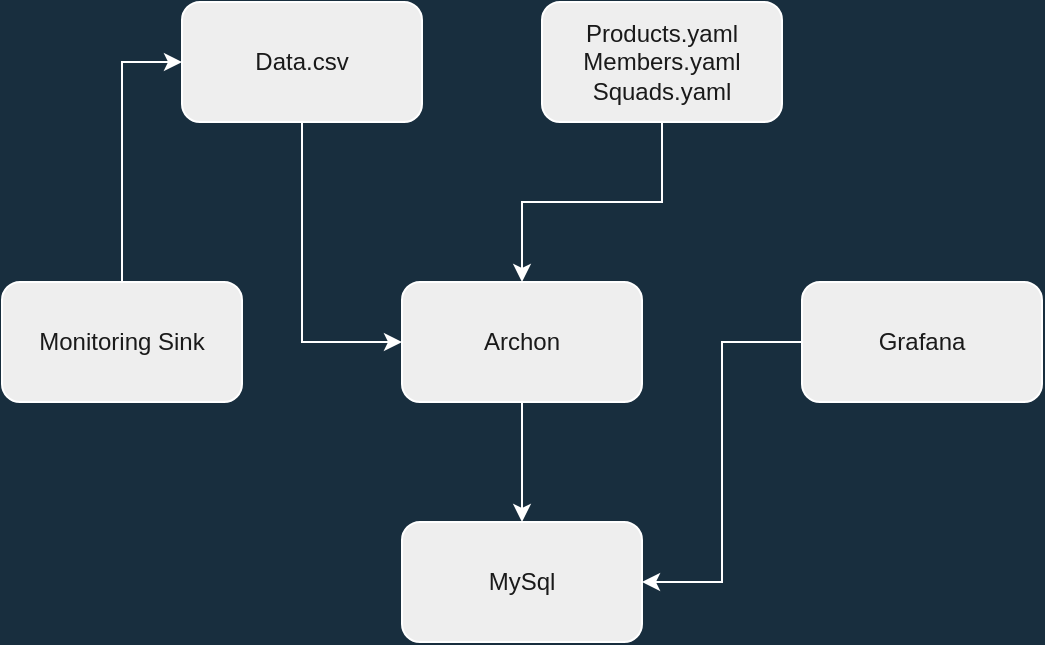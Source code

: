 <mxfile>
    <diagram id="9HC-5Oe25mxIpZVivqlj" name="arq">
        <mxGraphModel dx="596" dy="419" grid="1" gridSize="10" guides="1" tooltips="1" connect="1" arrows="1" fold="1" page="1" pageScale="1" pageWidth="827" pageHeight="1169" background="#182E3E" math="0" shadow="0">
            <root>
                <mxCell id="0"/>
                <mxCell id="1" parent="0"/>
                <mxCell id="6" style="edgeStyle=orthogonalEdgeStyle;rounded=0;orthogonalLoop=1;jettySize=auto;html=1;entryX=0;entryY=0.5;entryDx=0;entryDy=0;labelBackgroundColor=#182E3E;strokeColor=#FFFFFF;fontColor=#FFFFFF;" edge="1" parent="1" source="2" target="7">
                    <mxGeometry relative="1" as="geometry">
                        <mxPoint x="210" y="200" as="targetPoint"/>
                    </mxGeometry>
                </mxCell>
                <mxCell id="2" value="Monitoring Sink" style="rounded=1;whiteSpace=wrap;html=1;fillColor=#EEEEEE;strokeColor=#FFFFFF;fontColor=#1A1A1A;" vertex="1" parent="1">
                    <mxGeometry x="50" y="170" width="120" height="60" as="geometry"/>
                </mxCell>
                <mxCell id="11" style="edgeStyle=orthogonalEdgeStyle;rounded=0;orthogonalLoop=1;jettySize=auto;html=1;labelBackgroundColor=#182E3E;strokeColor=#FFFFFF;fontColor=#FFFFFF;" edge="1" parent="1" source="3" target="4">
                    <mxGeometry relative="1" as="geometry"/>
                </mxCell>
                <mxCell id="3" value="Archon" style="rounded=1;whiteSpace=wrap;html=1;fillColor=#EEEEEE;strokeColor=#FFFFFF;fontColor=#1A1A1A;" vertex="1" parent="1">
                    <mxGeometry x="250" y="170" width="120" height="60" as="geometry"/>
                </mxCell>
                <mxCell id="4" value="MySql" style="rounded=1;whiteSpace=wrap;html=1;fillColor=#EEEEEE;strokeColor=#FFFFFF;fontColor=#1A1A1A;" vertex="1" parent="1">
                    <mxGeometry x="250" y="290" width="120" height="60" as="geometry"/>
                </mxCell>
                <mxCell id="12" style="edgeStyle=orthogonalEdgeStyle;rounded=0;orthogonalLoop=1;jettySize=auto;html=1;entryX=1;entryY=0.5;entryDx=0;entryDy=0;labelBackgroundColor=#182E3E;strokeColor=#FFFFFF;fontColor=#FFFFFF;" edge="1" parent="1" source="5" target="4">
                    <mxGeometry relative="1" as="geometry"/>
                </mxCell>
                <mxCell id="5" value="Grafana" style="rounded=1;whiteSpace=wrap;html=1;fillColor=#EEEEEE;strokeColor=#FFFFFF;fontColor=#1A1A1A;" vertex="1" parent="1">
                    <mxGeometry x="450" y="170" width="120" height="60" as="geometry"/>
                </mxCell>
                <mxCell id="9" style="edgeStyle=orthogonalEdgeStyle;rounded=0;orthogonalLoop=1;jettySize=auto;html=1;entryX=0;entryY=0.5;entryDx=0;entryDy=0;labelBackgroundColor=#182E3E;strokeColor=#FFFFFF;fontColor=#FFFFFF;" edge="1" parent="1" source="7" target="3">
                    <mxGeometry relative="1" as="geometry"/>
                </mxCell>
                <mxCell id="7" value="Data.csv" style="rounded=1;whiteSpace=wrap;html=1;fillColor=#EEEEEE;strokeColor=#FFFFFF;fontColor=#1A1A1A;" vertex="1" parent="1">
                    <mxGeometry x="140" y="30" width="120" height="60" as="geometry"/>
                </mxCell>
                <mxCell id="10" style="edgeStyle=orthogonalEdgeStyle;rounded=0;orthogonalLoop=1;jettySize=auto;html=1;labelBackgroundColor=#182E3E;strokeColor=#FFFFFF;fontColor=#FFFFFF;" edge="1" parent="1" source="8" target="3">
                    <mxGeometry relative="1" as="geometry"/>
                </mxCell>
                <mxCell id="8" value="Products.yaml&lt;br&gt;Members.yaml&lt;br&gt;Squads.yaml" style="rounded=1;whiteSpace=wrap;html=1;fillColor=#EEEEEE;strokeColor=#FFFFFF;fontColor=#1A1A1A;" vertex="1" parent="1">
                    <mxGeometry x="320" y="30" width="120" height="60" as="geometry"/>
                </mxCell>
            </root>
        </mxGraphModel>
    </diagram>
</mxfile>
